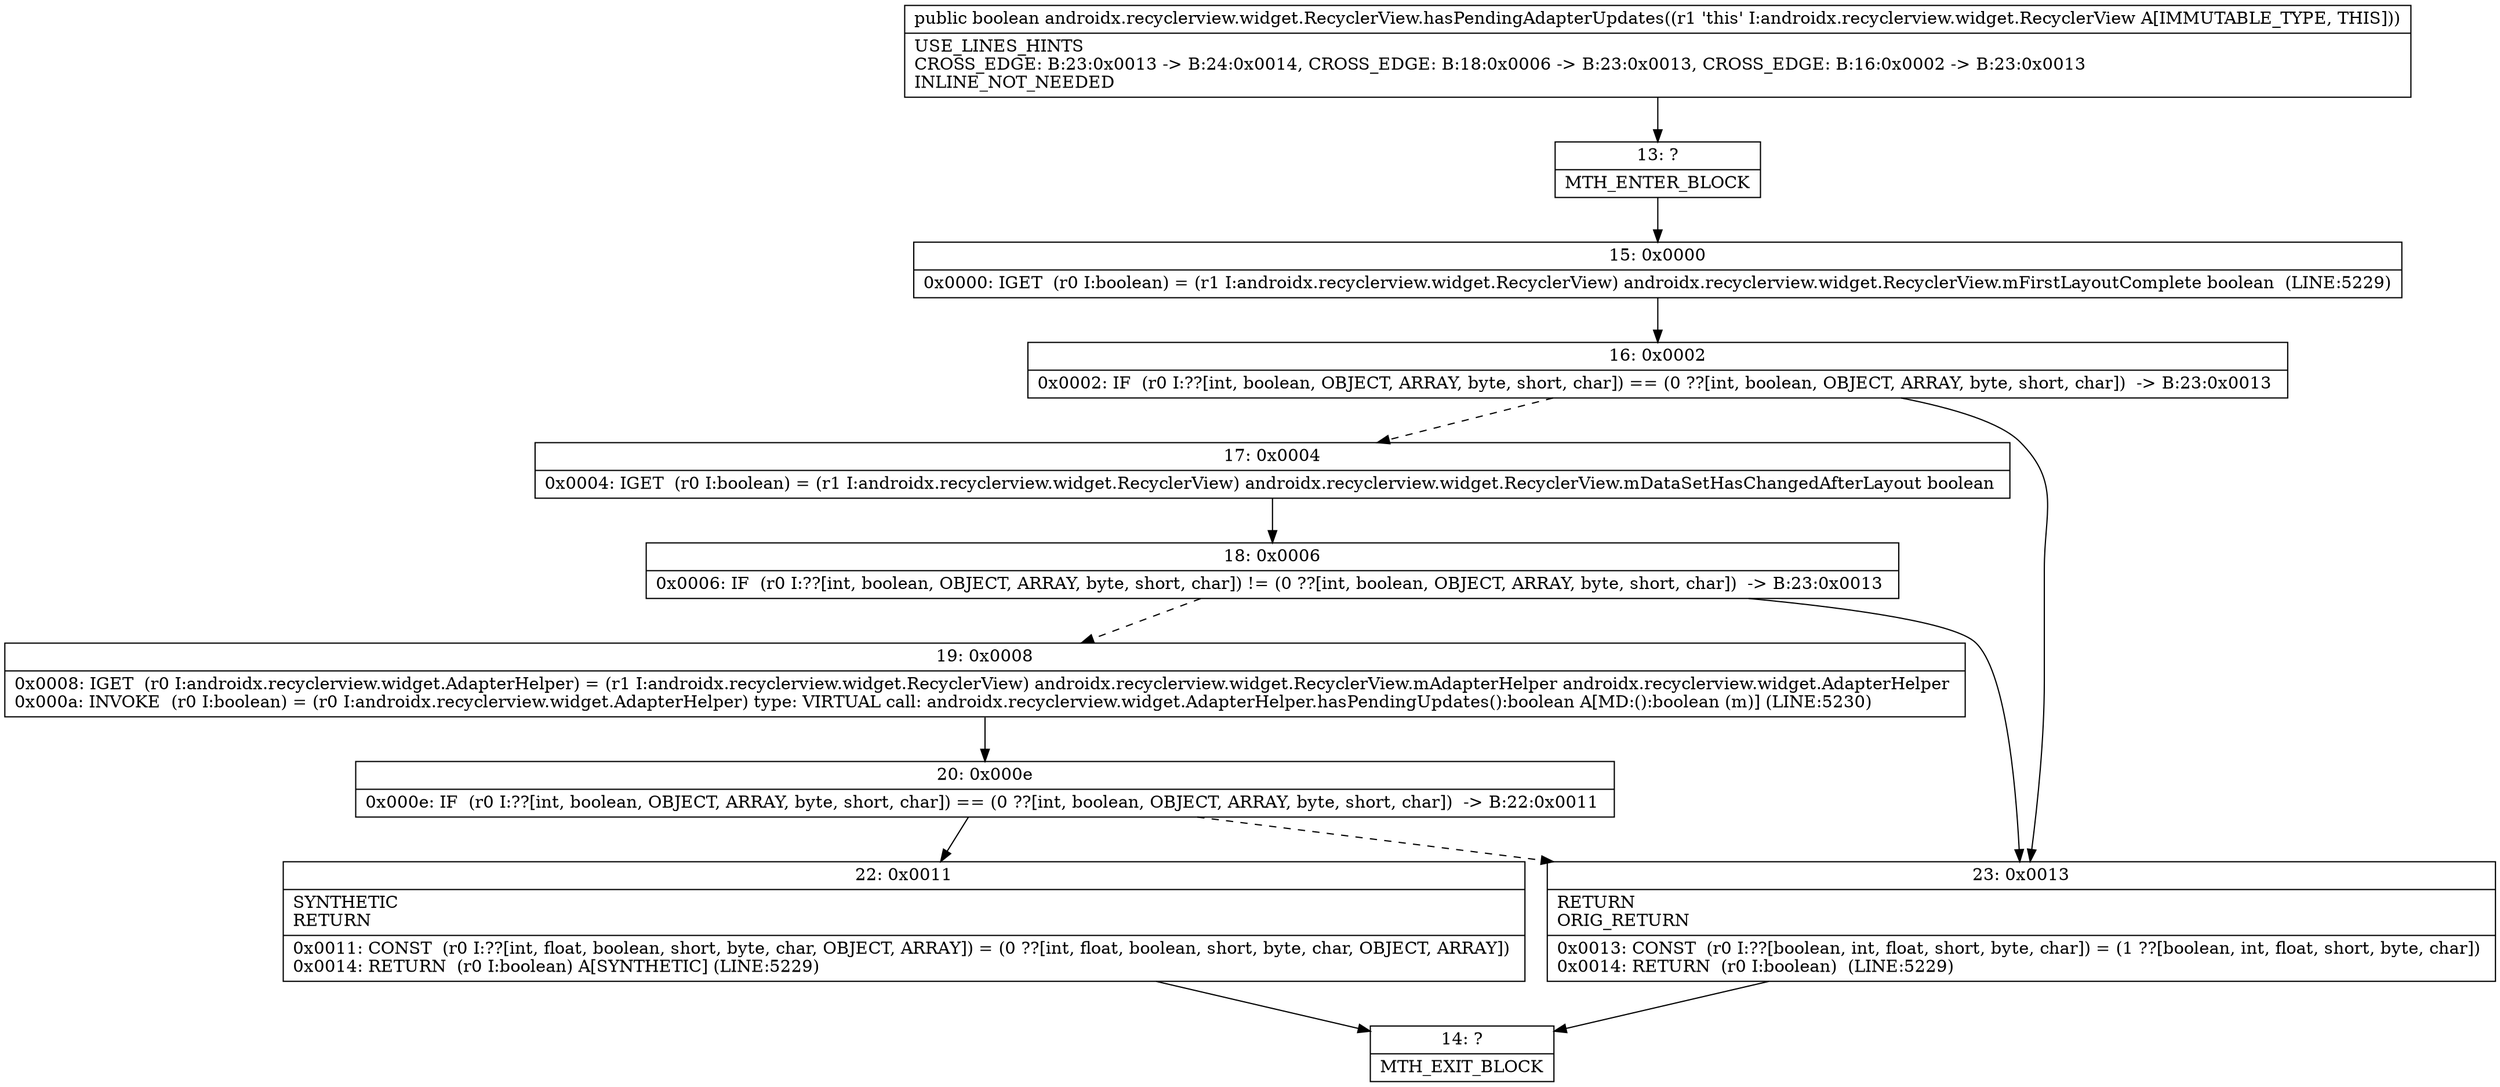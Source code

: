 digraph "CFG forandroidx.recyclerview.widget.RecyclerView.hasPendingAdapterUpdates()Z" {
Node_13 [shape=record,label="{13\:\ ?|MTH_ENTER_BLOCK\l}"];
Node_15 [shape=record,label="{15\:\ 0x0000|0x0000: IGET  (r0 I:boolean) = (r1 I:androidx.recyclerview.widget.RecyclerView) androidx.recyclerview.widget.RecyclerView.mFirstLayoutComplete boolean  (LINE:5229)\l}"];
Node_16 [shape=record,label="{16\:\ 0x0002|0x0002: IF  (r0 I:??[int, boolean, OBJECT, ARRAY, byte, short, char]) == (0 ??[int, boolean, OBJECT, ARRAY, byte, short, char])  \-\> B:23:0x0013 \l}"];
Node_17 [shape=record,label="{17\:\ 0x0004|0x0004: IGET  (r0 I:boolean) = (r1 I:androidx.recyclerview.widget.RecyclerView) androidx.recyclerview.widget.RecyclerView.mDataSetHasChangedAfterLayout boolean \l}"];
Node_18 [shape=record,label="{18\:\ 0x0006|0x0006: IF  (r0 I:??[int, boolean, OBJECT, ARRAY, byte, short, char]) != (0 ??[int, boolean, OBJECT, ARRAY, byte, short, char])  \-\> B:23:0x0013 \l}"];
Node_19 [shape=record,label="{19\:\ 0x0008|0x0008: IGET  (r0 I:androidx.recyclerview.widget.AdapterHelper) = (r1 I:androidx.recyclerview.widget.RecyclerView) androidx.recyclerview.widget.RecyclerView.mAdapterHelper androidx.recyclerview.widget.AdapterHelper \l0x000a: INVOKE  (r0 I:boolean) = (r0 I:androidx.recyclerview.widget.AdapterHelper) type: VIRTUAL call: androidx.recyclerview.widget.AdapterHelper.hasPendingUpdates():boolean A[MD:():boolean (m)] (LINE:5230)\l}"];
Node_20 [shape=record,label="{20\:\ 0x000e|0x000e: IF  (r0 I:??[int, boolean, OBJECT, ARRAY, byte, short, char]) == (0 ??[int, boolean, OBJECT, ARRAY, byte, short, char])  \-\> B:22:0x0011 \l}"];
Node_22 [shape=record,label="{22\:\ 0x0011|SYNTHETIC\lRETURN\l|0x0011: CONST  (r0 I:??[int, float, boolean, short, byte, char, OBJECT, ARRAY]) = (0 ??[int, float, boolean, short, byte, char, OBJECT, ARRAY]) \l0x0014: RETURN  (r0 I:boolean) A[SYNTHETIC] (LINE:5229)\l}"];
Node_14 [shape=record,label="{14\:\ ?|MTH_EXIT_BLOCK\l}"];
Node_23 [shape=record,label="{23\:\ 0x0013|RETURN\lORIG_RETURN\l|0x0013: CONST  (r0 I:??[boolean, int, float, short, byte, char]) = (1 ??[boolean, int, float, short, byte, char]) \l0x0014: RETURN  (r0 I:boolean)  (LINE:5229)\l}"];
MethodNode[shape=record,label="{public boolean androidx.recyclerview.widget.RecyclerView.hasPendingAdapterUpdates((r1 'this' I:androidx.recyclerview.widget.RecyclerView A[IMMUTABLE_TYPE, THIS]))  | USE_LINES_HINTS\lCROSS_EDGE: B:23:0x0013 \-\> B:24:0x0014, CROSS_EDGE: B:18:0x0006 \-\> B:23:0x0013, CROSS_EDGE: B:16:0x0002 \-\> B:23:0x0013\lINLINE_NOT_NEEDED\l}"];
MethodNode -> Node_13;Node_13 -> Node_15;
Node_15 -> Node_16;
Node_16 -> Node_17[style=dashed];
Node_16 -> Node_23;
Node_17 -> Node_18;
Node_18 -> Node_19[style=dashed];
Node_18 -> Node_23;
Node_19 -> Node_20;
Node_20 -> Node_22;
Node_20 -> Node_23[style=dashed];
Node_22 -> Node_14;
Node_23 -> Node_14;
}


